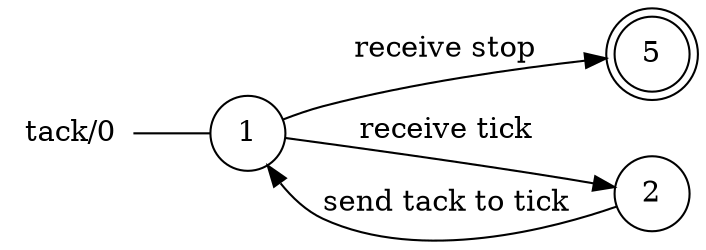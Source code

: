 digraph tack {
	rankdir="LR";
	n_0 [label="tack/0", shape="plaintext"];
	n_1 [id="5", shape=doublecircle, label="5"];
	n_2 [id="1", shape=circle, label="1"];
	n_0 -> n_2 [arrowhead=none];
	n_3 [id="2", shape=circle, label="2"];

	n_2 -> n_1 [id="[$e|5]", label="receive stop"];
	n_2 -> n_3 [id="[$e|0]", label="receive tick"];
	n_3 -> n_2 [id="[$e|7]", label="send tack to tick"];
}
